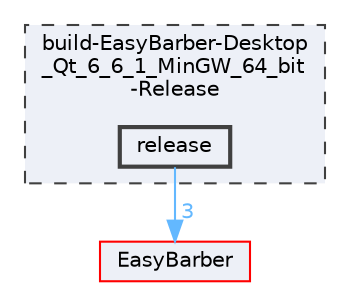 digraph "C:/Users/mathe/OneDrive/Área de Trabalho/EasyBarber/build-EasyBarber-Desktop_Qt_6_6_1_MinGW_64_bit-Release/release"
{
 // LATEX_PDF_SIZE
  bgcolor="transparent";
  edge [fontname=Helvetica,fontsize=10,labelfontname=Helvetica,labelfontsize=10];
  node [fontname=Helvetica,fontsize=10,shape=box,height=0.2,width=0.4];
  compound=true
  subgraph clusterdir_b51f14461fb88e2259601882f6edc993 {
    graph [ bgcolor="#edf0f7", pencolor="grey25", label="build-EasyBarber-Desktop\l_Qt_6_6_1_MinGW_64_bit\l-Release", fontname=Helvetica,fontsize=10 style="filled,dashed", URL="dir_b51f14461fb88e2259601882f6edc993.html",tooltip=""]
  dir_018a1732ad4461c4691f578db11f43e8 [label="release", fillcolor="#edf0f7", color="grey25", style="filled,bold", URL="dir_018a1732ad4461c4691f578db11f43e8.html",tooltip=""];
  }
  dir_df932a88e0e8d76e2cc96779d9f7d917 [label="EasyBarber", fillcolor="#edf0f7", color="red", style="filled", URL="dir_df932a88e0e8d76e2cc96779d9f7d917.html",tooltip=""];
  dir_018a1732ad4461c4691f578db11f43e8->dir_df932a88e0e8d76e2cc96779d9f7d917 [headlabel="3", labeldistance=1.5 headhref="dir_000010_000007.html" href="dir_000010_000007.html" color="steelblue1" fontcolor="steelblue1"];
}
